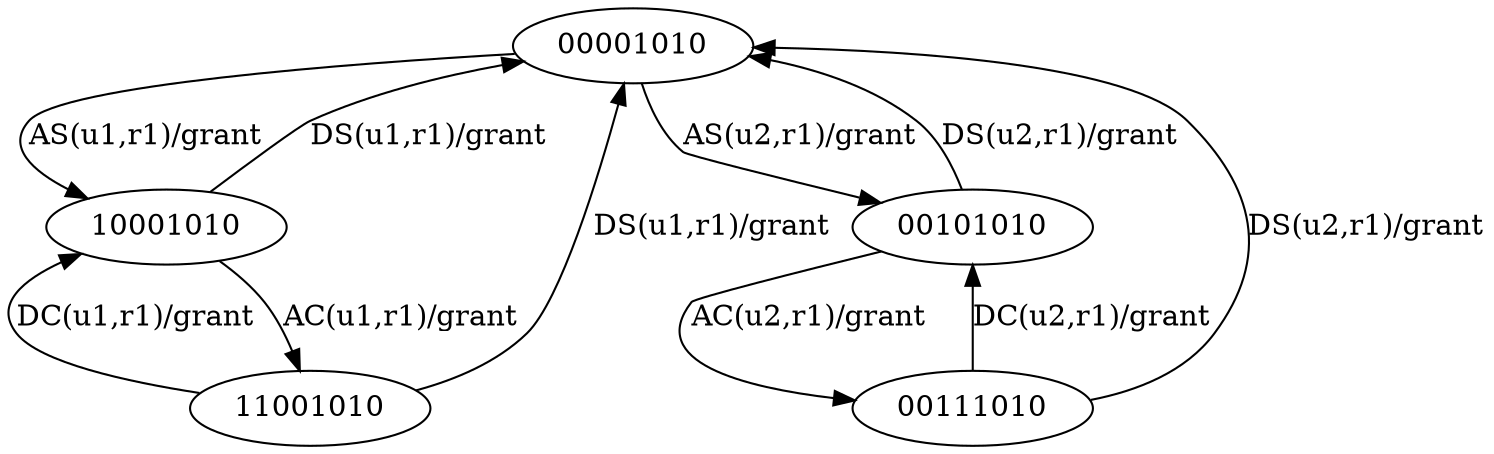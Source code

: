 digraph rbac2Fsm {
  00001010 -> 10001010 [ label ="AS(u1,r1)/grant"];
  00001010 -> 00101010 [ label ="AS(u2,r1)/grant"];
  00101010 -> 00111010 [ label ="AC(u2,r1)/grant"];
  00101010 -> 00001010 [ label ="DS(u2,r1)/grant"];
  00111010 -> 00101010 [ label ="DC(u2,r1)/grant"];
  00111010 -> 00001010 [ label ="DS(u2,r1)/grant"];
  10001010 -> 11001010 [ label ="AC(u1,r1)/grant"];
  10001010 -> 00001010 [ label ="DS(u1,r1)/grant"];
  11001010 -> 10001010 [ label ="DC(u1,r1)/grant"];
  11001010 -> 00001010 [ label ="DS(u1,r1)/grant"];
}
